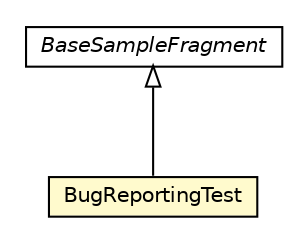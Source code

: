 #!/usr/local/bin/dot
#
# Class diagram 
# Generated by UMLGraph version R5_6-24-gf6e263 (http://www.umlgraph.org/)
#

digraph G {
	edge [fontname="Helvetica",fontsize=10,labelfontname="Helvetica",labelfontsize=10];
	node [fontname="Helvetica",fontsize=10,shape=plaintext];
	nodesep=0.25;
	ranksep=0.5;
	// org.osmdroid.samplefragments.BaseSampleFragment
	c989 [label=<<table title="org.osmdroid.samplefragments.BaseSampleFragment" border="0" cellborder="1" cellspacing="0" cellpadding="2" port="p" href="./BaseSampleFragment.html">
		<tr><td><table border="0" cellspacing="0" cellpadding="1">
<tr><td align="center" balign="center"><font face="Helvetica-Oblique"> BaseSampleFragment </font></td></tr>
		</table></td></tr>
		</table>>, URL="./BaseSampleFragment.html", fontname="Helvetica", fontcolor="black", fontsize=10.0];
	// org.osmdroid.samplefragments.BugReportingTest
	c990 [label=<<table title="org.osmdroid.samplefragments.BugReportingTest" border="0" cellborder="1" cellspacing="0" cellpadding="2" port="p" bgcolor="lemonChiffon" href="./BugReportingTest.html">
		<tr><td><table border="0" cellspacing="0" cellpadding="1">
<tr><td align="center" balign="center"> BugReportingTest </td></tr>
		</table></td></tr>
		</table>>, URL="./BugReportingTest.html", fontname="Helvetica", fontcolor="black", fontsize=10.0];
	//org.osmdroid.samplefragments.BugReportingTest extends org.osmdroid.samplefragments.BaseSampleFragment
	c989:p -> c990:p [dir=back,arrowtail=empty];
}

